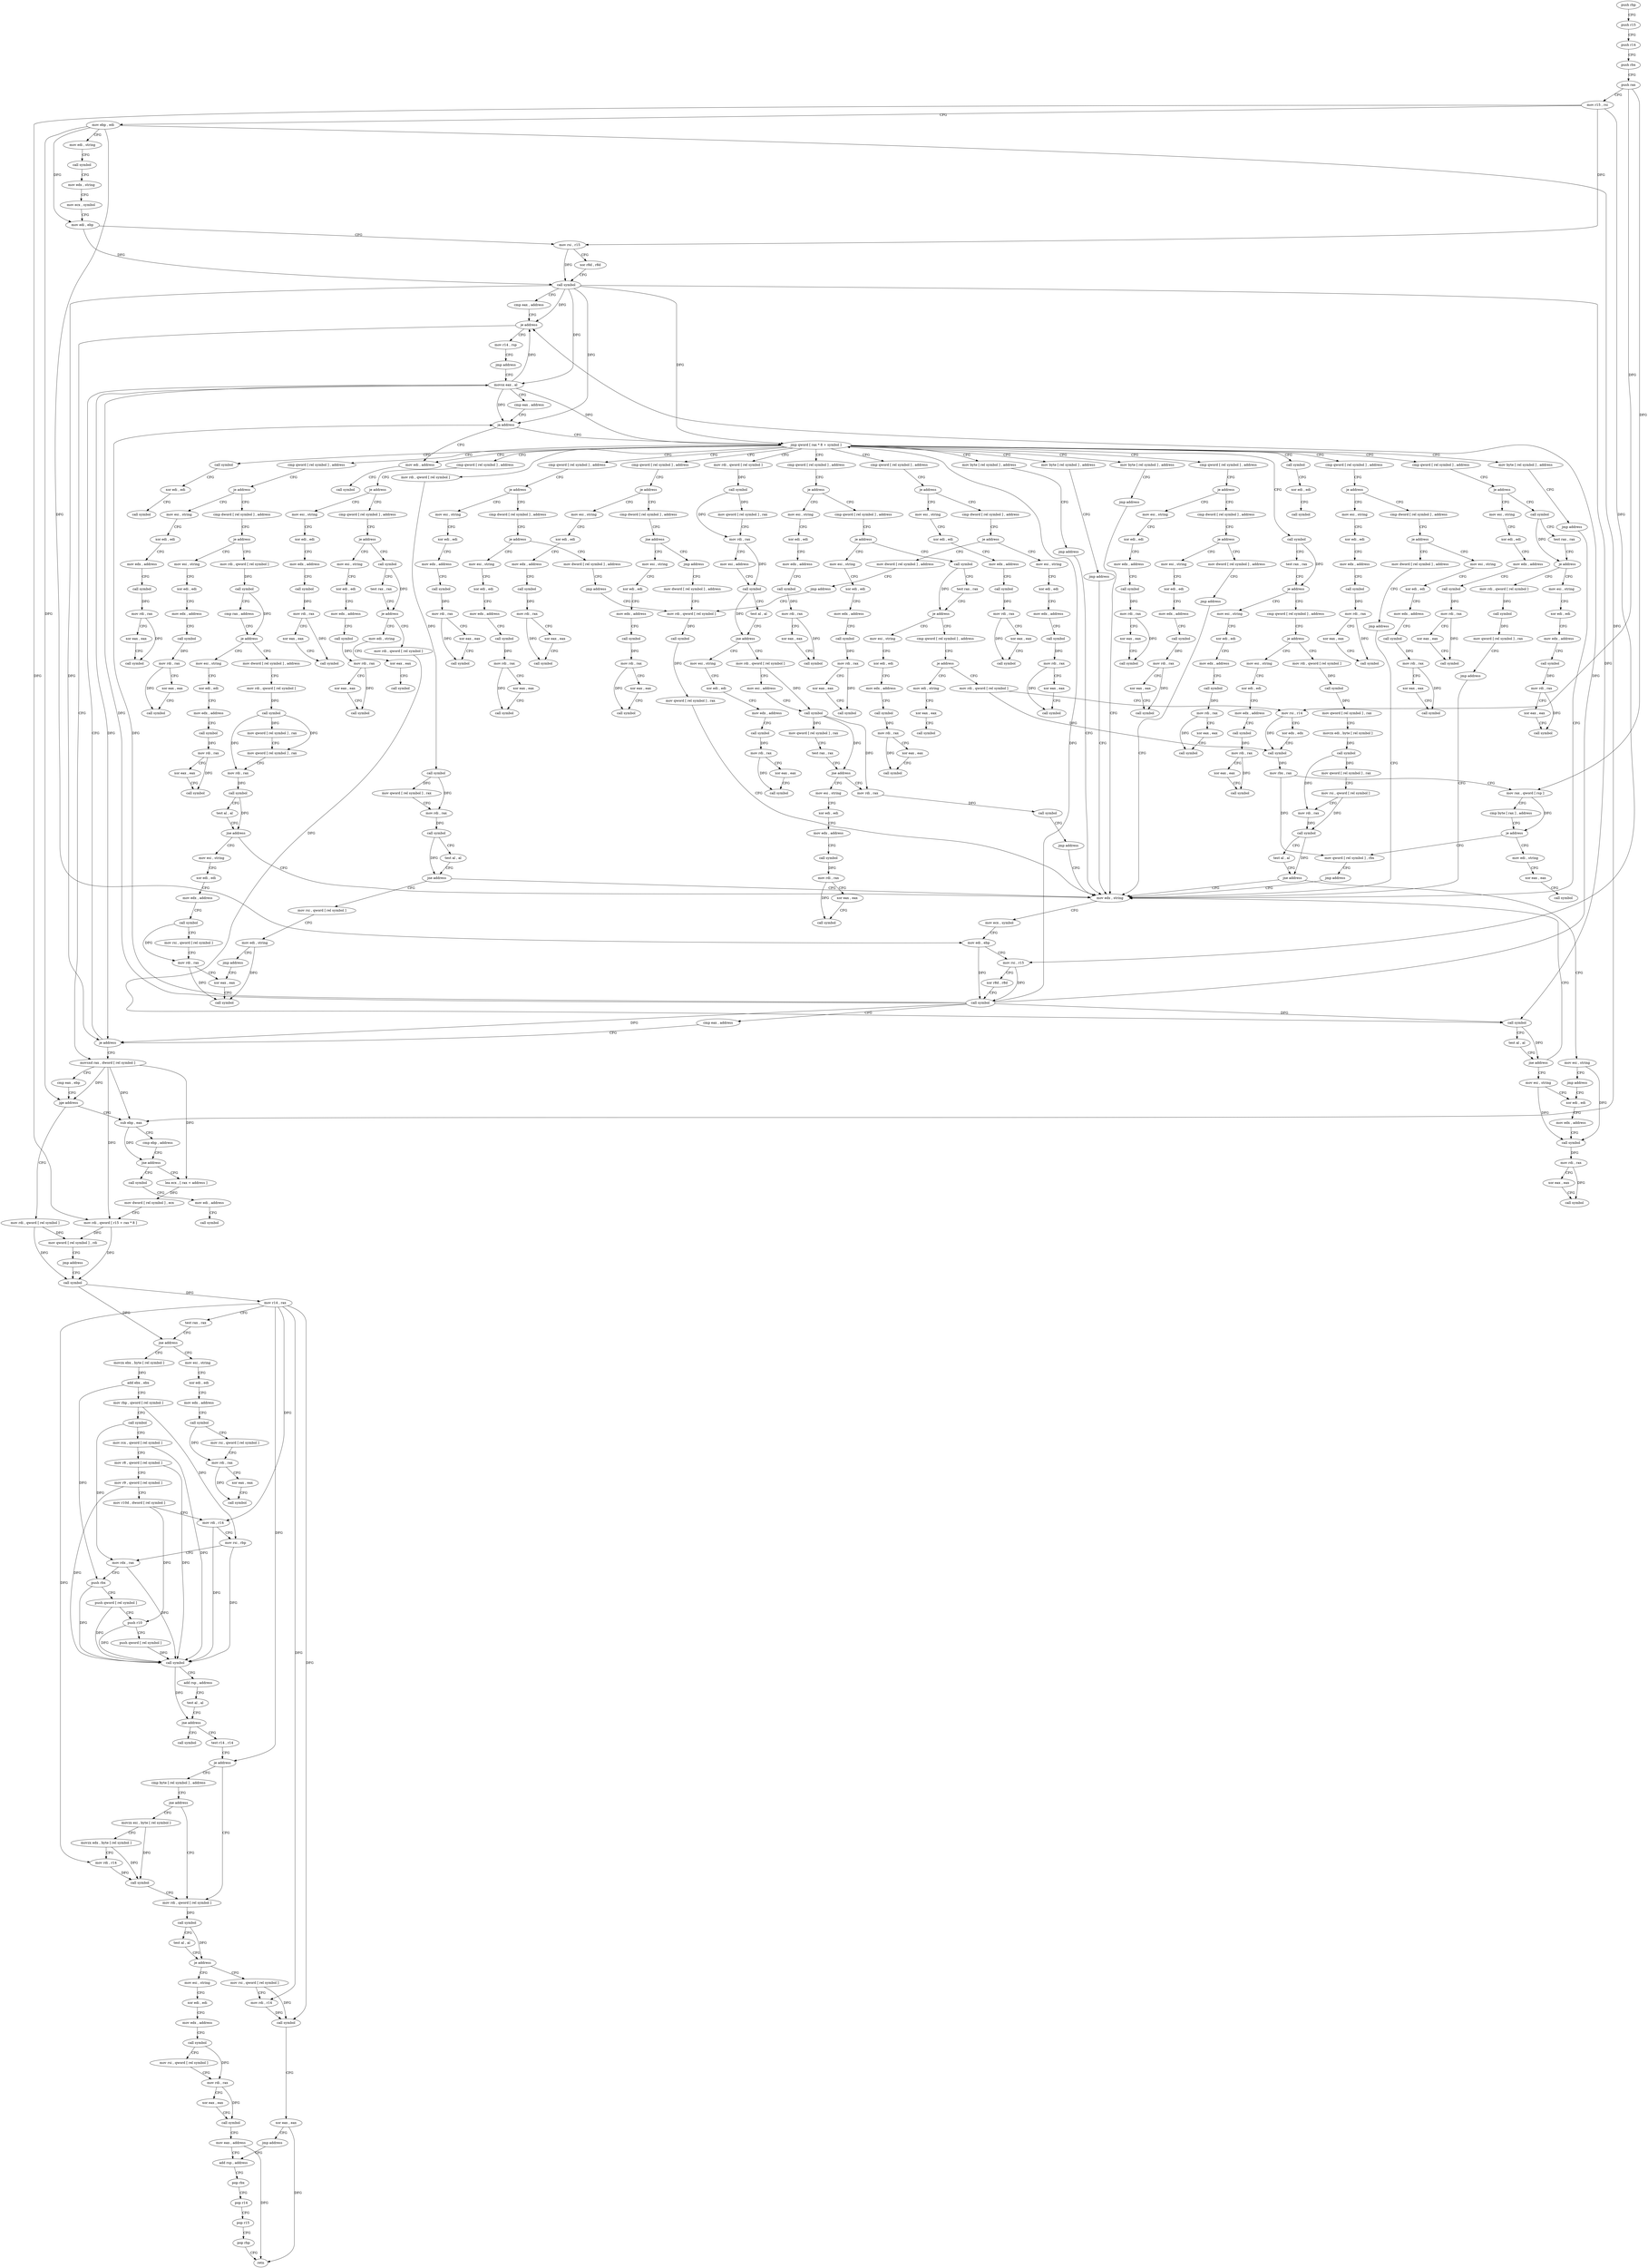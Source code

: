 digraph "func" {
"4214752" [label = "push rbp" ]
"4214753" [label = "push r15" ]
"4214755" [label = "push r14" ]
"4214757" [label = "push rbx" ]
"4214758" [label = "push rax" ]
"4214759" [label = "mov r15 , rsi" ]
"4214762" [label = "mov ebp , edi" ]
"4214764" [label = "mov edi , string" ]
"4214769" [label = "call symbol" ]
"4214774" [label = "mov edx , string" ]
"4214779" [label = "mov ecx , symbol" ]
"4214784" [label = "mov edi , ebp" ]
"4214786" [label = "mov rsi , r15" ]
"4214789" [label = "xor r8d , r8d" ]
"4214792" [label = "call symbol" ]
"4214797" [label = "cmp eax , address" ]
"4214800" [label = "je address" ]
"4216478" [label = "movsxd rax , dword [ rel symbol ]" ]
"4214806" [label = "mov r14 , rsp" ]
"4216485" [label = "cmp eax , ebp" ]
"4216487" [label = "jge address" ]
"4216522" [label = "mov rdi , qword [ rel symbol ]" ]
"4216489" [label = "sub ebp , eax" ]
"4214809" [label = "jmp address" ]
"4214872" [label = "movsx eax , al" ]
"4216529" [label = "call symbol" ]
"4216491" [label = "cmp ebp , address" ]
"4216494" [label = "jne address" ]
"4216822" [label = "call symbol" ]
"4216500" [label = "lea ecx , [ rax + address ]" ]
"4214875" [label = "cmp eax , address" ]
"4214878" [label = "ja address" ]
"4216788" [label = "mov edi , address" ]
"4214884" [label = "jmp qword [ rax * 8 + symbol ]" ]
"4216576" [label = "movzx ebx , byte [ rel symbol ]" ]
"4216583" [label = "add ebx , ebx" ]
"4216585" [label = "mov rbp , qword [ rel symbol ]" ]
"4216592" [label = "call symbol" ]
"4216597" [label = "mov rcx , qword [ rel symbol ]" ]
"4216604" [label = "mov r8 , qword [ rel symbol ]" ]
"4216611" [label = "mov r9 , qword [ rel symbol ]" ]
"4216618" [label = "mov r10d , dword [ rel symbol ]" ]
"4216625" [label = "mov rdi , r14" ]
"4216628" [label = "mov rsi , rbp" ]
"4216631" [label = "mov rdx , rax" ]
"4216634" [label = "push rbx" ]
"4216635" [label = "push qword [ rel symbol ]" ]
"4216641" [label = "push r10" ]
"4216643" [label = "push qword [ rel symbol ]" ]
"4216649" [label = "call symbol" ]
"4216654" [label = "add rsp , address" ]
"4216658" [label = "test al , al" ]
"4216660" [label = "jne address" ]
"4216667" [label = "test r14 , r14" ]
"4216662" [label = "call symbol" ]
"4216542" [label = "mov esi , string" ]
"4216547" [label = "xor edi , edi" ]
"4216549" [label = "mov edx , address" ]
"4216554" [label = "call symbol" ]
"4216559" [label = "mov rsi , qword [ rel symbol ]" ]
"4216566" [label = "mov rdi , rax" ]
"4216569" [label = "xor eax , eax" ]
"4216571" [label = "call symbol" ]
"4216827" [label = "mov edi , address" ]
"4216832" [label = "call symbol" ]
"4216503" [label = "mov dword [ rel symbol ] , ecx" ]
"4216509" [label = "mov rdi , qword [ r15 + rax * 8 ]" ]
"4216513" [label = "mov qword [ rel symbol ] , rdi" ]
"4216520" [label = "jmp address" ]
"4216793" [label = "call symbol" ]
"4214891" [label = "mov rdi , qword [ rel symbol ]" ]
"4214939" [label = "cmp qword [ rel symbol ] , address" ]
"4214971" [label = "cmp qword [ rel symbol ] , address" ]
"4215157" [label = "cmp qword [ rel symbol ] , address" ]
"4215222" [label = "cmp qword [ rel symbol ] , address" ]
"4215320" [label = "mov byte [ rel symbol ] , address" ]
"4215332" [label = "call symbol" ]
"4215477" [label = "cmp qword [ rel symbol ] , address" ]
"4215663" [label = "cmp qword [ rel symbol ] , address" ]
"4215811" [label = "mov rdi , qword [ rel symbol ]" ]
"4215950" [label = "cmp qword [ rel symbol ] , address" ]
"4216015" [label = "cmp qword [ rel symbol ] , address" ]
"4216080" [label = "cmp qword [ rel symbol ] , address" ]
"4216145" [label = "mov byte [ rel symbol ] , address" ]
"4216157" [label = "mov byte [ rel symbol ] , address" ]
"4216169" [label = "mov byte [ rel symbol ] , address" ]
"4216798" [label = "call symbol" ]
"4216810" [label = "call symbol" ]
"4216670" [label = "je address" ]
"4216703" [label = "mov rdi , qword [ rel symbol ]" ]
"4216672" [label = "cmp byte [ rel symbol ] , address" ]
"4216534" [label = "mov r14 , rax" ]
"4216537" [label = "test rax , rax" ]
"4216540" [label = "jne address" ]
"4214898" [label = "call symbol" ]
"4214903" [label = "mov qword [ rel symbol ] , rax" ]
"4214910" [label = "mov rdi , rax" ]
"4214913" [label = "call symbol" ]
"4214918" [label = "test al , al" ]
"4214920" [label = "jne address" ]
"4214840" [label = "mov edx , string" ]
"4214922" [label = "mov rsi , qword [ rel symbol ]" ]
"4214947" [label = "je address" ]
"4216181" [label = "mov esi , string" ]
"4214953" [label = "cmp dword [ rel symbol ] , address" ]
"4214979" [label = "je address" ]
"4216253" [label = "mov esi , string" ]
"4214985" [label = "cmp dword [ rel symbol ] , address" ]
"4215165" [label = "je address" ]
"4216298" [label = "mov esi , string" ]
"4215171" [label = "cmp dword [ rel symbol ] , address" ]
"4215230" [label = "je address" ]
"4215259" [label = "call symbol" ]
"4215232" [label = "mov esi , string" ]
"4215327" [label = "jmp address" ]
"4215337" [label = "test rax , rax" ]
"4215340" [label = "je address" ]
"4215369" [label = "cmp qword [ rel symbol ] , address" ]
"4215342" [label = "mov esi , string" ]
"4215485" [label = "je address" ]
"4215514" [label = "cmp qword [ rel symbol ] , address" ]
"4215487" [label = "mov esi , string" ]
"4215671" [label = "je address" ]
"4215700" [label = "cmp qword [ rel symbol ] , address" ]
"4215673" [label = "mov esi , string" ]
"4215818" [label = "call symbol" ]
"4215823" [label = "mov qword [ rel symbol ] , rax" ]
"4215830" [label = "mov rdi , rax" ]
"4215833" [label = "mov esi , address" ]
"4215838" [label = "call symbol" ]
"4215843" [label = "test al , al" ]
"4215845" [label = "jne address" ]
"4215874" [label = "mov rdi , qword [ rel symbol ]" ]
"4215847" [label = "mov esi , string" ]
"4215958" [label = "je address" ]
"4216343" [label = "mov esi , string" ]
"4215964" [label = "cmp dword [ rel symbol ] , address" ]
"4216023" [label = "je address" ]
"4216388" [label = "mov esi , string" ]
"4216029" [label = "cmp dword [ rel symbol ] , address" ]
"4216088" [label = "je address" ]
"4216433" [label = "mov esi , string" ]
"4216094" [label = "cmp dword [ rel symbol ] , address" ]
"4216152" [label = "jmp address" ]
"4216164" [label = "jmp address" ]
"4216176" [label = "jmp address" ]
"4216803" [label = "xor edi , edi" ]
"4216805" [label = "call symbol" ]
"4216815" [label = "xor edi , edi" ]
"4216817" [label = "call symbol" ]
"4216710" [label = "call symbol" ]
"4216715" [label = "test al , al" ]
"4216717" [label = "je address" ]
"4216738" [label = "mov esi , string" ]
"4216719" [label = "mov rsi , qword [ rel symbol ]" ]
"4216679" [label = "jne address" ]
"4216681" [label = "movzx esi , byte [ rel symbol ]" ]
"4214845" [label = "mov ecx , symbol" ]
"4214850" [label = "mov edi , ebp" ]
"4214852" [label = "mov rsi , r15" ]
"4214855" [label = "xor r8d , r8d" ]
"4214858" [label = "call symbol" ]
"4214863" [label = "cmp eax , address" ]
"4214866" [label = "je address" ]
"4214929" [label = "mov edi , string" ]
"4214934" [label = "jmp address" ]
"4215145" [label = "xor eax , eax" ]
"4216186" [label = "xor edi , edi" ]
"4216188" [label = "mov edx , address" ]
"4216193" [label = "call symbol" ]
"4216198" [label = "mov rdi , rax" ]
"4216201" [label = "xor eax , eax" ]
"4216203" [label = "call symbol" ]
"4214960" [label = "jne address" ]
"4216221" [label = "mov esi , string" ]
"4214966" [label = "jmp address" ]
"4216258" [label = "xor edi , edi" ]
"4216260" [label = "mov edx , address" ]
"4216265" [label = "call symbol" ]
"4216270" [label = "mov rdi , rax" ]
"4216273" [label = "xor eax , eax" ]
"4216275" [label = "call symbol" ]
"4214992" [label = "je address" ]
"4215021" [label = "mov rdi , qword [ rel symbol ]" ]
"4214994" [label = "mov esi , string" ]
"4216303" [label = "xor edi , edi" ]
"4216305" [label = "mov edx , address" ]
"4216310" [label = "call symbol" ]
"4216315" [label = "mov rdi , rax" ]
"4216318" [label = "xor eax , eax" ]
"4216320" [label = "call symbol" ]
"4215178" [label = "je address" ]
"4215207" [label = "mov dword [ rel symbol ] , address" ]
"4215180" [label = "mov esi , string" ]
"4215264" [label = "test rax , rax" ]
"4215267" [label = "je address" ]
"4215296" [label = "mov rdi , qword [ rel symbol ]" ]
"4215269" [label = "mov esi , string" ]
"4215237" [label = "xor edi , edi" ]
"4215239" [label = "mov edx , address" ]
"4215244" [label = "call symbol" ]
"4215249" [label = "mov rdi , rax" ]
"4215252" [label = "xor eax , eax" ]
"4215254" [label = "call symbol" ]
"4215377" [label = "je address" ]
"4215406" [label = "mov rdi , qword [ rel symbol ]" ]
"4215379" [label = "mov esi , string" ]
"4215347" [label = "xor edi , edi" ]
"4215349" [label = "mov edx , address" ]
"4215354" [label = "call symbol" ]
"4215359" [label = "mov rdi , rax" ]
"4215362" [label = "xor eax , eax" ]
"4215364" [label = "call symbol" ]
"4215522" [label = "je address" ]
"4215551" [label = "call symbol" ]
"4215524" [label = "mov esi , string" ]
"4215492" [label = "xor edi , edi" ]
"4215494" [label = "mov edx , address" ]
"4215499" [label = "call symbol" ]
"4215504" [label = "mov rdi , rax" ]
"4215507" [label = "xor eax , eax" ]
"4215509" [label = "call symbol" ]
"4215708" [label = "je address" ]
"4215737" [label = "call symbol" ]
"4215710" [label = "mov esi , string" ]
"4215678" [label = "xor edi , edi" ]
"4215680" [label = "mov edx , address" ]
"4215685" [label = "call symbol" ]
"4215690" [label = "mov rdi , rax" ]
"4215693" [label = "xor eax , eax" ]
"4215695" [label = "call symbol" ]
"4215881" [label = "mov esi , address" ]
"4215886" [label = "call symbol" ]
"4215891" [label = "mov qword [ rel symbol ] , rax" ]
"4215898" [label = "test rax , rax" ]
"4215901" [label = "jne address" ]
"4215937" [label = "mov rdi , rax" ]
"4215903" [label = "mov esi , string" ]
"4215852" [label = "xor edi , edi" ]
"4215854" [label = "mov edx , address" ]
"4215859" [label = "call symbol" ]
"4215864" [label = "mov rdi , rax" ]
"4215867" [label = "xor eax , eax" ]
"4215869" [label = "call symbol" ]
"4216348" [label = "xor edi , edi" ]
"4216350" [label = "mov edx , address" ]
"4216355" [label = "call symbol" ]
"4216360" [label = "mov rdi , rax" ]
"4216363" [label = "xor eax , eax" ]
"4216365" [label = "call symbol" ]
"4215971" [label = "je address" ]
"4216000" [label = "mov dword [ rel symbol ] , address" ]
"4215973" [label = "mov esi , string" ]
"4216393" [label = "xor edi , edi" ]
"4216395" [label = "mov edx , address" ]
"4216400" [label = "call symbol" ]
"4216405" [label = "mov rdi , rax" ]
"4216408" [label = "xor eax , eax" ]
"4216410" [label = "call symbol" ]
"4216036" [label = "je address" ]
"4216065" [label = "mov dword [ rel symbol ] , address" ]
"4216038" [label = "mov esi , string" ]
"4216438" [label = "xor edi , edi" ]
"4216440" [label = "mov edx , address" ]
"4216445" [label = "call symbol" ]
"4216450" [label = "mov rdi , rax" ]
"4216453" [label = "xor eax , eax" ]
"4216455" [label = "call symbol" ]
"4216101" [label = "je address" ]
"4216130" [label = "mov dword [ rel symbol ] , address" ]
"4216103" [label = "mov esi , string" ]
"4216743" [label = "xor edi , edi" ]
"4216745" [label = "mov edx , address" ]
"4216750" [label = "call symbol" ]
"4216755" [label = "mov rsi , qword [ rel symbol ]" ]
"4216762" [label = "mov rdi , rax" ]
"4216765" [label = "xor eax , eax" ]
"4216767" [label = "call symbol" ]
"4216772" [label = "mov eax , address" ]
"4216777" [label = "add rsp , address" ]
"4216726" [label = "mov rdi , r14" ]
"4216729" [label = "call symbol" ]
"4216734" [label = "xor eax , eax" ]
"4216736" [label = "jmp address" ]
"4216688" [label = "movzx edx , byte [ rel symbol ]" ]
"4216695" [label = "mov rdi , r14" ]
"4216698" [label = "call symbol" ]
"4215147" [label = "call symbol" ]
"4216226" [label = "xor edi , edi" ]
"4216228" [label = "mov edx , address" ]
"4216233" [label = "call symbol" ]
"4216238" [label = "mov rdi , rax" ]
"4216241" [label = "xor eax , eax" ]
"4216243" [label = "call symbol" ]
"4214811" [label = "mov dword [ rel symbol ] , address" ]
"4215028" [label = "call symbol" ]
"4215033" [label = "cmp rax , address" ]
"4215037" [label = "je address" ]
"4215066" [label = "mov dword [ rel symbol ] , address" ]
"4215039" [label = "mov esi , string" ]
"4214999" [label = "xor edi , edi" ]
"4215001" [label = "mov edx , address" ]
"4215006" [label = "call symbol" ]
"4215011" [label = "mov rdi , rax" ]
"4215014" [label = "xor eax , eax" ]
"4215016" [label = "call symbol" ]
"4215217" [label = "jmp address" ]
"4215185" [label = "xor edi , edi" ]
"4215187" [label = "mov edx , address" ]
"4215192" [label = "call symbol" ]
"4215197" [label = "mov rdi , rax" ]
"4215200" [label = "xor eax , eax" ]
"4215202" [label = "call symbol" ]
"4215303" [label = "call symbol" ]
"4215308" [label = "mov qword [ rel symbol ] , rax" ]
"4215315" [label = "jmp address" ]
"4215274" [label = "xor edi , edi" ]
"4215276" [label = "mov edx , address" ]
"4215281" [label = "call symbol" ]
"4215286" [label = "mov rdi , rax" ]
"4215289" [label = "xor eax , eax" ]
"4215291" [label = "call symbol" ]
"4215413" [label = "call symbol" ]
"4215418" [label = "mov qword [ rel symbol ] , rax" ]
"4215425" [label = "movzx edi , byte [ rel symbol ]" ]
"4215432" [label = "call symbol" ]
"4215437" [label = "mov qword [ rel symbol ] , rax" ]
"4215444" [label = "mov rsi , qword [ rel symbol ]" ]
"4215451" [label = "mov rdi , rax" ]
"4215454" [label = "call symbol" ]
"4215459" [label = "test al , al" ]
"4215461" [label = "jne address" ]
"4215467" [label = "mov esi , string" ]
"4215384" [label = "xor edi , edi" ]
"4215386" [label = "mov edx , address" ]
"4215391" [label = "call symbol" ]
"4215396" [label = "mov rdi , rax" ]
"4215399" [label = "xor eax , eax" ]
"4215401" [label = "call symbol" ]
"4215556" [label = "test rax , rax" ]
"4215559" [label = "je address" ]
"4215588" [label = "cmp qword [ rel symbol ] , address" ]
"4215561" [label = "mov esi , string" ]
"4215529" [label = "xor edi , edi" ]
"4215531" [label = "mov edx , address" ]
"4215536" [label = "call symbol" ]
"4215541" [label = "mov rdi , rax" ]
"4215544" [label = "xor eax , eax" ]
"4215546" [label = "call symbol" ]
"4215742" [label = "test rax , rax" ]
"4215745" [label = "je address" ]
"4215759" [label = "mov rdi , qword [ rel symbol ]" ]
"4215747" [label = "mov edi , string" ]
"4215715" [label = "xor edi , edi" ]
"4215717" [label = "mov edx , address" ]
"4215722" [label = "call symbol" ]
"4215727" [label = "mov rdi , rax" ]
"4215730" [label = "xor eax , eax" ]
"4215732" [label = "call symbol" ]
"4215940" [label = "call symbol" ]
"4215945" [label = "jmp address" ]
"4215908" [label = "xor edi , edi" ]
"4215910" [label = "mov edx , address" ]
"4215915" [label = "call symbol" ]
"4215920" [label = "mov rdi , rax" ]
"4215923" [label = "xor eax , eax" ]
"4215925" [label = "call symbol" ]
"4216010" [label = "jmp address" ]
"4214821" [label = "mov rdi , qword [ rel symbol ]" ]
"4215978" [label = "xor edi , edi" ]
"4215980" [label = "mov edx , address" ]
"4215985" [label = "call symbol" ]
"4215990" [label = "mov rdi , rax" ]
"4215993" [label = "xor eax , eax" ]
"4215995" [label = "call symbol" ]
"4216075" [label = "jmp address" ]
"4216043" [label = "xor edi , edi" ]
"4216045" [label = "mov edx , address" ]
"4216050" [label = "call symbol" ]
"4216055" [label = "mov rdi , rax" ]
"4216058" [label = "xor eax , eax" ]
"4216060" [label = "call symbol" ]
"4216140" [label = "jmp address" ]
"4216108" [label = "xor edi , edi" ]
"4216110" [label = "mov edx , address" ]
"4216115" [label = "call symbol" ]
"4216120" [label = "mov rdi , rax" ]
"4216123" [label = "xor eax , eax" ]
"4216125" [label = "call symbol" ]
"4216781" [label = "pop rbx" ]
"4216782" [label = "pop r14" ]
"4216784" [label = "pop r15" ]
"4216786" [label = "pop rbp" ]
"4216787" [label = "retn" ]
"4215076" [label = "mov rdi , qword [ rel symbol ]" ]
"4215083" [label = "call symbol" ]
"4215088" [label = "mov qword [ rel symbol ] , rax" ]
"4215095" [label = "mov qword [ rel symbol ] , rax" ]
"4215102" [label = "mov rdi , rax" ]
"4215105" [label = "call symbol" ]
"4215110" [label = "test al , al" ]
"4215112" [label = "jne address" ]
"4215118" [label = "mov esi , string" ]
"4215044" [label = "xor edi , edi" ]
"4215046" [label = "mov edx , address" ]
"4215051" [label = "call symbol" ]
"4215056" [label = "mov rdi , rax" ]
"4215059" [label = "xor eax , eax" ]
"4215061" [label = "call symbol" ]
"4215472" [label = "jmp address" ]
"4215784" [label = "xor edi , edi" ]
"4215596" [label = "je address" ]
"4215610" [label = "mov rdi , qword [ rel symbol ]" ]
"4215598" [label = "mov edi , string" ]
"4215566" [label = "xor edi , edi" ]
"4215568" [label = "mov edx , address" ]
"4215573" [label = "call symbol" ]
"4215578" [label = "mov rdi , rax" ]
"4215581" [label = "xor eax , eax" ]
"4215583" [label = "call symbol" ]
"4215766" [label = "call symbol" ]
"4215771" [label = "test al , al" ]
"4215773" [label = "jne address" ]
"4215779" [label = "mov esi , string" ]
"4215752" [label = "xor eax , eax" ]
"4215754" [label = "call symbol" ]
"4214828" [label = "call symbol" ]
"4214833" [label = "mov qword [ rel symbol ] , rax" ]
"4215123" [label = "xor edi , edi" ]
"4215125" [label = "mov edx , address" ]
"4215130" [label = "call symbol" ]
"4215135" [label = "mov rsi , qword [ rel symbol ]" ]
"4215142" [label = "mov rdi , rax" ]
"4215786" [label = "mov edx , address" ]
"4215791" [label = "call symbol" ]
"4215796" [label = "mov rdi , rax" ]
"4215799" [label = "xor eax , eax" ]
"4215801" [label = "call symbol" ]
"4215617" [label = "mov rsi , r14" ]
"4215620" [label = "xor edx , edx" ]
"4215622" [label = "call symbol" ]
"4215627" [label = "mov rbx , rax" ]
"4215630" [label = "mov rax , qword [ rsp ]" ]
"4215634" [label = "cmp byte [ rax ] , address" ]
"4215637" [label = "je address" ]
"4215651" [label = "mov qword [ rel symbol ] , rbx" ]
"4215639" [label = "mov edi , string" ]
"4215603" [label = "xor eax , eax" ]
"4215605" [label = "call symbol" ]
"4215658" [label = "jmp address" ]
"4215644" [label = "xor eax , eax" ]
"4215646" [label = "call symbol" ]
"4214752" -> "4214753" [ label = "CFG" ]
"4214753" -> "4214755" [ label = "CFG" ]
"4214755" -> "4214757" [ label = "CFG" ]
"4214757" -> "4214758" [ label = "CFG" ]
"4214758" -> "4214759" [ label = "CFG" ]
"4214758" -> "4215630" [ label = "DFG" ]
"4214758" -> "4215617" [ label = "DFG" ]
"4214759" -> "4214762" [ label = "CFG" ]
"4214759" -> "4214786" [ label = "DFG" ]
"4214759" -> "4216509" [ label = "DFG" ]
"4214759" -> "4214852" [ label = "DFG" ]
"4214762" -> "4214764" [ label = "CFG" ]
"4214762" -> "4214784" [ label = "DFG" ]
"4214762" -> "4216487" [ label = "DFG" ]
"4214762" -> "4216489" [ label = "DFG" ]
"4214762" -> "4214850" [ label = "DFG" ]
"4214764" -> "4214769" [ label = "CFG" ]
"4214769" -> "4214774" [ label = "CFG" ]
"4214774" -> "4214779" [ label = "CFG" ]
"4214779" -> "4214784" [ label = "CFG" ]
"4214784" -> "4214786" [ label = "CFG" ]
"4214784" -> "4214792" [ label = "DFG" ]
"4214786" -> "4214789" [ label = "CFG" ]
"4214786" -> "4214792" [ label = "DFG" ]
"4214789" -> "4214792" [ label = "CFG" ]
"4214792" -> "4214797" [ label = "CFG" ]
"4214792" -> "4214800" [ label = "DFG" ]
"4214792" -> "4214872" [ label = "DFG" ]
"4214792" -> "4214878" [ label = "DFG" ]
"4214792" -> "4214884" [ label = "DFG" ]
"4214792" -> "4214866" [ label = "DFG" ]
"4214792" -> "4215766" [ label = "DFG" ]
"4214797" -> "4214800" [ label = "CFG" ]
"4214800" -> "4216478" [ label = "CFG" ]
"4214800" -> "4214806" [ label = "CFG" ]
"4216478" -> "4216485" [ label = "CFG" ]
"4216478" -> "4216487" [ label = "DFG" ]
"4216478" -> "4216489" [ label = "DFG" ]
"4216478" -> "4216500" [ label = "DFG" ]
"4216478" -> "4216509" [ label = "DFG" ]
"4214806" -> "4214809" [ label = "CFG" ]
"4216485" -> "4216487" [ label = "CFG" ]
"4216487" -> "4216522" [ label = "CFG" ]
"4216487" -> "4216489" [ label = "CFG" ]
"4216522" -> "4216529" [ label = "DFG" ]
"4216522" -> "4216513" [ label = "DFG" ]
"4216489" -> "4216491" [ label = "CFG" ]
"4216489" -> "4216494" [ label = "DFG" ]
"4214809" -> "4214872" [ label = "CFG" ]
"4214872" -> "4214875" [ label = "CFG" ]
"4214872" -> "4214800" [ label = "DFG" ]
"4214872" -> "4214878" [ label = "DFG" ]
"4214872" -> "4214884" [ label = "DFG" ]
"4214872" -> "4214866" [ label = "DFG" ]
"4216529" -> "4216534" [ label = "DFG" ]
"4216529" -> "4216540" [ label = "DFG" ]
"4216491" -> "4216494" [ label = "CFG" ]
"4216494" -> "4216822" [ label = "CFG" ]
"4216494" -> "4216500" [ label = "CFG" ]
"4216822" -> "4216827" [ label = "CFG" ]
"4216500" -> "4216503" [ label = "DFG" ]
"4214875" -> "4214878" [ label = "CFG" ]
"4214878" -> "4216788" [ label = "CFG" ]
"4214878" -> "4214884" [ label = "CFG" ]
"4216788" -> "4216793" [ label = "CFG" ]
"4214884" -> "4214891" [ label = "CFG" ]
"4214884" -> "4214939" [ label = "CFG" ]
"4214884" -> "4214971" [ label = "CFG" ]
"4214884" -> "4215157" [ label = "CFG" ]
"4214884" -> "4215222" [ label = "CFG" ]
"4214884" -> "4215320" [ label = "CFG" ]
"4214884" -> "4215332" [ label = "CFG" ]
"4214884" -> "4215477" [ label = "CFG" ]
"4214884" -> "4215663" [ label = "CFG" ]
"4214884" -> "4215811" [ label = "CFG" ]
"4214884" -> "4215950" [ label = "CFG" ]
"4214884" -> "4216015" [ label = "CFG" ]
"4214884" -> "4216080" [ label = "CFG" ]
"4214884" -> "4216145" [ label = "CFG" ]
"4214884" -> "4216157" [ label = "CFG" ]
"4214884" -> "4216169" [ label = "CFG" ]
"4214884" -> "4216788" [ label = "CFG" ]
"4214884" -> "4216798" [ label = "CFG" ]
"4214884" -> "4216810" [ label = "CFG" ]
"4216576" -> "4216583" [ label = "DFG" ]
"4216583" -> "4216585" [ label = "CFG" ]
"4216583" -> "4216634" [ label = "DFG" ]
"4216585" -> "4216592" [ label = "CFG" ]
"4216585" -> "4216628" [ label = "DFG" ]
"4216592" -> "4216597" [ label = "CFG" ]
"4216592" -> "4216631" [ label = "DFG" ]
"4216597" -> "4216604" [ label = "CFG" ]
"4216597" -> "4216649" [ label = "DFG" ]
"4216604" -> "4216611" [ label = "CFG" ]
"4216604" -> "4216649" [ label = "DFG" ]
"4216611" -> "4216618" [ label = "CFG" ]
"4216611" -> "4216649" [ label = "DFG" ]
"4216618" -> "4216625" [ label = "CFG" ]
"4216618" -> "4216641" [ label = "DFG" ]
"4216625" -> "4216628" [ label = "CFG" ]
"4216625" -> "4216649" [ label = "DFG" ]
"4216628" -> "4216631" [ label = "CFG" ]
"4216628" -> "4216649" [ label = "DFG" ]
"4216631" -> "4216634" [ label = "CFG" ]
"4216631" -> "4216649" [ label = "DFG" ]
"4216634" -> "4216635" [ label = "CFG" ]
"4216634" -> "4216649" [ label = "DFG" ]
"4216635" -> "4216641" [ label = "CFG" ]
"4216635" -> "4216649" [ label = "DFG" ]
"4216641" -> "4216643" [ label = "CFG" ]
"4216641" -> "4216649" [ label = "DFG" ]
"4216643" -> "4216649" [ label = "DFG" ]
"4216649" -> "4216654" [ label = "CFG" ]
"4216649" -> "4216660" [ label = "DFG" ]
"4216654" -> "4216658" [ label = "CFG" ]
"4216658" -> "4216660" [ label = "CFG" ]
"4216660" -> "4216667" [ label = "CFG" ]
"4216660" -> "4216662" [ label = "CFG" ]
"4216667" -> "4216670" [ label = "CFG" ]
"4216542" -> "4216547" [ label = "CFG" ]
"4216547" -> "4216549" [ label = "CFG" ]
"4216549" -> "4216554" [ label = "CFG" ]
"4216554" -> "4216559" [ label = "CFG" ]
"4216554" -> "4216566" [ label = "DFG" ]
"4216559" -> "4216566" [ label = "CFG" ]
"4216566" -> "4216569" [ label = "CFG" ]
"4216566" -> "4216571" [ label = "DFG" ]
"4216569" -> "4216571" [ label = "CFG" ]
"4216827" -> "4216832" [ label = "CFG" ]
"4216503" -> "4216509" [ label = "CFG" ]
"4216509" -> "4216513" [ label = "DFG" ]
"4216509" -> "4216529" [ label = "DFG" ]
"4216513" -> "4216520" [ label = "CFG" ]
"4216520" -> "4216529" [ label = "CFG" ]
"4214891" -> "4214898" [ label = "DFG" ]
"4214939" -> "4214947" [ label = "CFG" ]
"4214971" -> "4214979" [ label = "CFG" ]
"4215157" -> "4215165" [ label = "CFG" ]
"4215222" -> "4215230" [ label = "CFG" ]
"4215320" -> "4215327" [ label = "CFG" ]
"4215332" -> "4215337" [ label = "CFG" ]
"4215332" -> "4215340" [ label = "DFG" ]
"4215477" -> "4215485" [ label = "CFG" ]
"4215663" -> "4215671" [ label = "CFG" ]
"4215811" -> "4215818" [ label = "DFG" ]
"4215950" -> "4215958" [ label = "CFG" ]
"4216015" -> "4216023" [ label = "CFG" ]
"4216080" -> "4216088" [ label = "CFG" ]
"4216145" -> "4216152" [ label = "CFG" ]
"4216157" -> "4216164" [ label = "CFG" ]
"4216169" -> "4216176" [ label = "CFG" ]
"4216798" -> "4216803" [ label = "CFG" ]
"4216810" -> "4216815" [ label = "CFG" ]
"4216670" -> "4216703" [ label = "CFG" ]
"4216670" -> "4216672" [ label = "CFG" ]
"4216703" -> "4216710" [ label = "DFG" ]
"4216672" -> "4216679" [ label = "CFG" ]
"4216534" -> "4216537" [ label = "CFG" ]
"4216534" -> "4216625" [ label = "DFG" ]
"4216534" -> "4216670" [ label = "DFG" ]
"4216534" -> "4216726" [ label = "DFG" ]
"4216534" -> "4216729" [ label = "DFG" ]
"4216534" -> "4216695" [ label = "DFG" ]
"4216537" -> "4216540" [ label = "CFG" ]
"4216540" -> "4216576" [ label = "CFG" ]
"4216540" -> "4216542" [ label = "CFG" ]
"4214898" -> "4214903" [ label = "DFG" ]
"4214898" -> "4214910" [ label = "DFG" ]
"4214903" -> "4214910" [ label = "CFG" ]
"4214910" -> "4214913" [ label = "DFG" ]
"4214913" -> "4214918" [ label = "CFG" ]
"4214913" -> "4214920" [ label = "DFG" ]
"4214918" -> "4214920" [ label = "CFG" ]
"4214920" -> "4214840" [ label = "CFG" ]
"4214920" -> "4214922" [ label = "CFG" ]
"4214840" -> "4214845" [ label = "CFG" ]
"4214922" -> "4214929" [ label = "CFG" ]
"4214947" -> "4216181" [ label = "CFG" ]
"4214947" -> "4214953" [ label = "CFG" ]
"4216181" -> "4216186" [ label = "CFG" ]
"4214953" -> "4214960" [ label = "CFG" ]
"4214979" -> "4216253" [ label = "CFG" ]
"4214979" -> "4214985" [ label = "CFG" ]
"4216253" -> "4216258" [ label = "CFG" ]
"4214985" -> "4214992" [ label = "CFG" ]
"4215165" -> "4216298" [ label = "CFG" ]
"4215165" -> "4215171" [ label = "CFG" ]
"4216298" -> "4216303" [ label = "CFG" ]
"4215171" -> "4215178" [ label = "CFG" ]
"4215230" -> "4215259" [ label = "CFG" ]
"4215230" -> "4215232" [ label = "CFG" ]
"4215259" -> "4215264" [ label = "CFG" ]
"4215259" -> "4215267" [ label = "DFG" ]
"4215232" -> "4215237" [ label = "CFG" ]
"4215327" -> "4214840" [ label = "CFG" ]
"4215337" -> "4215340" [ label = "CFG" ]
"4215340" -> "4215369" [ label = "CFG" ]
"4215340" -> "4215342" [ label = "CFG" ]
"4215369" -> "4215377" [ label = "CFG" ]
"4215342" -> "4215347" [ label = "CFG" ]
"4215485" -> "4215514" [ label = "CFG" ]
"4215485" -> "4215487" [ label = "CFG" ]
"4215514" -> "4215522" [ label = "CFG" ]
"4215487" -> "4215492" [ label = "CFG" ]
"4215671" -> "4215700" [ label = "CFG" ]
"4215671" -> "4215673" [ label = "CFG" ]
"4215700" -> "4215708" [ label = "CFG" ]
"4215673" -> "4215678" [ label = "CFG" ]
"4215818" -> "4215823" [ label = "DFG" ]
"4215818" -> "4215830" [ label = "DFG" ]
"4215823" -> "4215830" [ label = "CFG" ]
"4215830" -> "4215833" [ label = "CFG" ]
"4215830" -> "4215838" [ label = "DFG" ]
"4215833" -> "4215838" [ label = "CFG" ]
"4215838" -> "4215843" [ label = "CFG" ]
"4215838" -> "4215845" [ label = "DFG" ]
"4215843" -> "4215845" [ label = "CFG" ]
"4215845" -> "4215874" [ label = "CFG" ]
"4215845" -> "4215847" [ label = "CFG" ]
"4215874" -> "4215881" [ label = "CFG" ]
"4215874" -> "4215886" [ label = "DFG" ]
"4215847" -> "4215852" [ label = "CFG" ]
"4215958" -> "4216343" [ label = "CFG" ]
"4215958" -> "4215964" [ label = "CFG" ]
"4216343" -> "4216348" [ label = "CFG" ]
"4215964" -> "4215971" [ label = "CFG" ]
"4216023" -> "4216388" [ label = "CFG" ]
"4216023" -> "4216029" [ label = "CFG" ]
"4216388" -> "4216393" [ label = "CFG" ]
"4216029" -> "4216036" [ label = "CFG" ]
"4216088" -> "4216433" [ label = "CFG" ]
"4216088" -> "4216094" [ label = "CFG" ]
"4216433" -> "4216438" [ label = "CFG" ]
"4216094" -> "4216101" [ label = "CFG" ]
"4216152" -> "4214840" [ label = "CFG" ]
"4216164" -> "4214840" [ label = "CFG" ]
"4216176" -> "4214840" [ label = "CFG" ]
"4216803" -> "4216805" [ label = "CFG" ]
"4216815" -> "4216817" [ label = "CFG" ]
"4216710" -> "4216715" [ label = "CFG" ]
"4216710" -> "4216717" [ label = "DFG" ]
"4216715" -> "4216717" [ label = "CFG" ]
"4216717" -> "4216738" [ label = "CFG" ]
"4216717" -> "4216719" [ label = "CFG" ]
"4216738" -> "4216743" [ label = "CFG" ]
"4216719" -> "4216726" [ label = "CFG" ]
"4216719" -> "4216729" [ label = "DFG" ]
"4216679" -> "4216703" [ label = "CFG" ]
"4216679" -> "4216681" [ label = "CFG" ]
"4216681" -> "4216688" [ label = "CFG" ]
"4216681" -> "4216698" [ label = "DFG" ]
"4214845" -> "4214850" [ label = "CFG" ]
"4214850" -> "4214852" [ label = "CFG" ]
"4214850" -> "4214858" [ label = "DFG" ]
"4214852" -> "4214855" [ label = "CFG" ]
"4214852" -> "4214858" [ label = "DFG" ]
"4214855" -> "4214858" [ label = "CFG" ]
"4214858" -> "4214863" [ label = "CFG" ]
"4214858" -> "4214800" [ label = "DFG" ]
"4214858" -> "4214872" [ label = "DFG" ]
"4214858" -> "4214878" [ label = "DFG" ]
"4214858" -> "4214884" [ label = "DFG" ]
"4214858" -> "4214866" [ label = "DFG" ]
"4214858" -> "4215766" [ label = "DFG" ]
"4214863" -> "4214866" [ label = "CFG" ]
"4214866" -> "4216478" [ label = "CFG" ]
"4214866" -> "4214872" [ label = "CFG" ]
"4214929" -> "4214934" [ label = "CFG" ]
"4214929" -> "4215147" [ label = "DFG" ]
"4214934" -> "4215145" [ label = "CFG" ]
"4215145" -> "4215147" [ label = "CFG" ]
"4216186" -> "4216188" [ label = "CFG" ]
"4216188" -> "4216193" [ label = "CFG" ]
"4216193" -> "4216198" [ label = "DFG" ]
"4216198" -> "4216201" [ label = "CFG" ]
"4216198" -> "4216203" [ label = "DFG" ]
"4216201" -> "4216203" [ label = "CFG" ]
"4214960" -> "4216221" [ label = "CFG" ]
"4214960" -> "4214966" [ label = "CFG" ]
"4216221" -> "4216226" [ label = "CFG" ]
"4214966" -> "4214811" [ label = "CFG" ]
"4216258" -> "4216260" [ label = "CFG" ]
"4216260" -> "4216265" [ label = "CFG" ]
"4216265" -> "4216270" [ label = "DFG" ]
"4216270" -> "4216273" [ label = "CFG" ]
"4216270" -> "4216275" [ label = "DFG" ]
"4216273" -> "4216275" [ label = "CFG" ]
"4214992" -> "4215021" [ label = "CFG" ]
"4214992" -> "4214994" [ label = "CFG" ]
"4215021" -> "4215028" [ label = "DFG" ]
"4214994" -> "4214999" [ label = "CFG" ]
"4216303" -> "4216305" [ label = "CFG" ]
"4216305" -> "4216310" [ label = "CFG" ]
"4216310" -> "4216315" [ label = "DFG" ]
"4216315" -> "4216318" [ label = "CFG" ]
"4216315" -> "4216320" [ label = "DFG" ]
"4216318" -> "4216320" [ label = "CFG" ]
"4215178" -> "4215207" [ label = "CFG" ]
"4215178" -> "4215180" [ label = "CFG" ]
"4215207" -> "4215217" [ label = "CFG" ]
"4215180" -> "4215185" [ label = "CFG" ]
"4215264" -> "4215267" [ label = "CFG" ]
"4215267" -> "4215296" [ label = "CFG" ]
"4215267" -> "4215269" [ label = "CFG" ]
"4215296" -> "4215303" [ label = "DFG" ]
"4215269" -> "4215274" [ label = "CFG" ]
"4215237" -> "4215239" [ label = "CFG" ]
"4215239" -> "4215244" [ label = "CFG" ]
"4215244" -> "4215249" [ label = "DFG" ]
"4215249" -> "4215252" [ label = "CFG" ]
"4215249" -> "4215254" [ label = "DFG" ]
"4215252" -> "4215254" [ label = "CFG" ]
"4215377" -> "4215406" [ label = "CFG" ]
"4215377" -> "4215379" [ label = "CFG" ]
"4215406" -> "4215413" [ label = "DFG" ]
"4215379" -> "4215384" [ label = "CFG" ]
"4215347" -> "4215349" [ label = "CFG" ]
"4215349" -> "4215354" [ label = "CFG" ]
"4215354" -> "4215359" [ label = "DFG" ]
"4215359" -> "4215362" [ label = "CFG" ]
"4215359" -> "4215364" [ label = "DFG" ]
"4215362" -> "4215364" [ label = "CFG" ]
"4215522" -> "4215551" [ label = "CFG" ]
"4215522" -> "4215524" [ label = "CFG" ]
"4215551" -> "4215556" [ label = "CFG" ]
"4215551" -> "4215559" [ label = "DFG" ]
"4215524" -> "4215529" [ label = "CFG" ]
"4215492" -> "4215494" [ label = "CFG" ]
"4215494" -> "4215499" [ label = "CFG" ]
"4215499" -> "4215504" [ label = "DFG" ]
"4215504" -> "4215507" [ label = "CFG" ]
"4215504" -> "4215509" [ label = "DFG" ]
"4215507" -> "4215509" [ label = "CFG" ]
"4215708" -> "4215737" [ label = "CFG" ]
"4215708" -> "4215710" [ label = "CFG" ]
"4215737" -> "4215742" [ label = "CFG" ]
"4215737" -> "4215745" [ label = "DFG" ]
"4215710" -> "4215715" [ label = "CFG" ]
"4215678" -> "4215680" [ label = "CFG" ]
"4215680" -> "4215685" [ label = "CFG" ]
"4215685" -> "4215690" [ label = "DFG" ]
"4215690" -> "4215693" [ label = "CFG" ]
"4215690" -> "4215695" [ label = "DFG" ]
"4215693" -> "4215695" [ label = "CFG" ]
"4215881" -> "4215886" [ label = "CFG" ]
"4215886" -> "4215891" [ label = "DFG" ]
"4215886" -> "4215901" [ label = "DFG" ]
"4215886" -> "4215937" [ label = "DFG" ]
"4215891" -> "4215898" [ label = "CFG" ]
"4215898" -> "4215901" [ label = "CFG" ]
"4215901" -> "4215937" [ label = "CFG" ]
"4215901" -> "4215903" [ label = "CFG" ]
"4215937" -> "4215940" [ label = "DFG" ]
"4215903" -> "4215908" [ label = "CFG" ]
"4215852" -> "4215854" [ label = "CFG" ]
"4215854" -> "4215859" [ label = "CFG" ]
"4215859" -> "4215864" [ label = "DFG" ]
"4215864" -> "4215867" [ label = "CFG" ]
"4215864" -> "4215869" [ label = "DFG" ]
"4215867" -> "4215869" [ label = "CFG" ]
"4216348" -> "4216350" [ label = "CFG" ]
"4216350" -> "4216355" [ label = "CFG" ]
"4216355" -> "4216360" [ label = "DFG" ]
"4216360" -> "4216363" [ label = "CFG" ]
"4216360" -> "4216365" [ label = "DFG" ]
"4216363" -> "4216365" [ label = "CFG" ]
"4215971" -> "4216000" [ label = "CFG" ]
"4215971" -> "4215973" [ label = "CFG" ]
"4216000" -> "4216010" [ label = "CFG" ]
"4215973" -> "4215978" [ label = "CFG" ]
"4216393" -> "4216395" [ label = "CFG" ]
"4216395" -> "4216400" [ label = "CFG" ]
"4216400" -> "4216405" [ label = "DFG" ]
"4216405" -> "4216408" [ label = "CFG" ]
"4216405" -> "4216410" [ label = "DFG" ]
"4216408" -> "4216410" [ label = "CFG" ]
"4216036" -> "4216065" [ label = "CFG" ]
"4216036" -> "4216038" [ label = "CFG" ]
"4216065" -> "4216075" [ label = "CFG" ]
"4216038" -> "4216043" [ label = "CFG" ]
"4216438" -> "4216440" [ label = "CFG" ]
"4216440" -> "4216445" [ label = "CFG" ]
"4216445" -> "4216450" [ label = "DFG" ]
"4216450" -> "4216453" [ label = "CFG" ]
"4216450" -> "4216455" [ label = "DFG" ]
"4216453" -> "4216455" [ label = "CFG" ]
"4216101" -> "4216130" [ label = "CFG" ]
"4216101" -> "4216103" [ label = "CFG" ]
"4216130" -> "4216140" [ label = "CFG" ]
"4216103" -> "4216108" [ label = "CFG" ]
"4216743" -> "4216745" [ label = "CFG" ]
"4216745" -> "4216750" [ label = "CFG" ]
"4216750" -> "4216755" [ label = "CFG" ]
"4216750" -> "4216762" [ label = "DFG" ]
"4216755" -> "4216762" [ label = "CFG" ]
"4216762" -> "4216765" [ label = "CFG" ]
"4216762" -> "4216767" [ label = "DFG" ]
"4216765" -> "4216767" [ label = "CFG" ]
"4216767" -> "4216772" [ label = "CFG" ]
"4216772" -> "4216777" [ label = "CFG" ]
"4216772" -> "4216787" [ label = "DFG" ]
"4216777" -> "4216781" [ label = "CFG" ]
"4216726" -> "4216729" [ label = "DFG" ]
"4216729" -> "4216734" [ label = "CFG" ]
"4216734" -> "4216736" [ label = "CFG" ]
"4216734" -> "4216787" [ label = "DFG" ]
"4216736" -> "4216777" [ label = "CFG" ]
"4216688" -> "4216695" [ label = "CFG" ]
"4216688" -> "4216698" [ label = "DFG" ]
"4216695" -> "4216698" [ label = "DFG" ]
"4216698" -> "4216703" [ label = "CFG" ]
"4216226" -> "4216228" [ label = "CFG" ]
"4216228" -> "4216233" [ label = "CFG" ]
"4216233" -> "4216238" [ label = "DFG" ]
"4216238" -> "4216241" [ label = "CFG" ]
"4216238" -> "4216243" [ label = "DFG" ]
"4216241" -> "4216243" [ label = "CFG" ]
"4214811" -> "4214821" [ label = "CFG" ]
"4215028" -> "4215033" [ label = "CFG" ]
"4215028" -> "4215037" [ label = "DFG" ]
"4215033" -> "4215037" [ label = "CFG" ]
"4215037" -> "4215066" [ label = "CFG" ]
"4215037" -> "4215039" [ label = "CFG" ]
"4215066" -> "4215076" [ label = "CFG" ]
"4215039" -> "4215044" [ label = "CFG" ]
"4214999" -> "4215001" [ label = "CFG" ]
"4215001" -> "4215006" [ label = "CFG" ]
"4215006" -> "4215011" [ label = "DFG" ]
"4215011" -> "4215014" [ label = "CFG" ]
"4215011" -> "4215016" [ label = "DFG" ]
"4215014" -> "4215016" [ label = "CFG" ]
"4215217" -> "4214840" [ label = "CFG" ]
"4215185" -> "4215187" [ label = "CFG" ]
"4215187" -> "4215192" [ label = "CFG" ]
"4215192" -> "4215197" [ label = "DFG" ]
"4215197" -> "4215200" [ label = "CFG" ]
"4215197" -> "4215202" [ label = "DFG" ]
"4215200" -> "4215202" [ label = "CFG" ]
"4215303" -> "4215308" [ label = "DFG" ]
"4215308" -> "4215315" [ label = "CFG" ]
"4215315" -> "4214840" [ label = "CFG" ]
"4215274" -> "4215276" [ label = "CFG" ]
"4215276" -> "4215281" [ label = "CFG" ]
"4215281" -> "4215286" [ label = "DFG" ]
"4215286" -> "4215289" [ label = "CFG" ]
"4215286" -> "4215291" [ label = "DFG" ]
"4215289" -> "4215291" [ label = "CFG" ]
"4215413" -> "4215418" [ label = "DFG" ]
"4215418" -> "4215425" [ label = "CFG" ]
"4215425" -> "4215432" [ label = "DFG" ]
"4215432" -> "4215437" [ label = "DFG" ]
"4215432" -> "4215451" [ label = "DFG" ]
"4215437" -> "4215444" [ label = "CFG" ]
"4215444" -> "4215451" [ label = "CFG" ]
"4215444" -> "4215454" [ label = "DFG" ]
"4215451" -> "4215454" [ label = "DFG" ]
"4215454" -> "4215459" [ label = "CFG" ]
"4215454" -> "4215461" [ label = "DFG" ]
"4215459" -> "4215461" [ label = "CFG" ]
"4215461" -> "4214840" [ label = "CFG" ]
"4215461" -> "4215467" [ label = "CFG" ]
"4215467" -> "4215472" [ label = "CFG" ]
"4215467" -> "4215791" [ label = "DFG" ]
"4215384" -> "4215386" [ label = "CFG" ]
"4215386" -> "4215391" [ label = "CFG" ]
"4215391" -> "4215396" [ label = "DFG" ]
"4215396" -> "4215399" [ label = "CFG" ]
"4215396" -> "4215401" [ label = "DFG" ]
"4215399" -> "4215401" [ label = "CFG" ]
"4215556" -> "4215559" [ label = "CFG" ]
"4215559" -> "4215588" [ label = "CFG" ]
"4215559" -> "4215561" [ label = "CFG" ]
"4215588" -> "4215596" [ label = "CFG" ]
"4215561" -> "4215566" [ label = "CFG" ]
"4215529" -> "4215531" [ label = "CFG" ]
"4215531" -> "4215536" [ label = "CFG" ]
"4215536" -> "4215541" [ label = "DFG" ]
"4215541" -> "4215544" [ label = "CFG" ]
"4215541" -> "4215546" [ label = "DFG" ]
"4215544" -> "4215546" [ label = "CFG" ]
"4215742" -> "4215745" [ label = "CFG" ]
"4215745" -> "4215759" [ label = "CFG" ]
"4215745" -> "4215747" [ label = "CFG" ]
"4215759" -> "4215766" [ label = "DFG" ]
"4215747" -> "4215752" [ label = "CFG" ]
"4215715" -> "4215717" [ label = "CFG" ]
"4215717" -> "4215722" [ label = "CFG" ]
"4215722" -> "4215727" [ label = "DFG" ]
"4215727" -> "4215730" [ label = "CFG" ]
"4215727" -> "4215732" [ label = "DFG" ]
"4215730" -> "4215732" [ label = "CFG" ]
"4215940" -> "4215945" [ label = "CFG" ]
"4215945" -> "4214840" [ label = "CFG" ]
"4215908" -> "4215910" [ label = "CFG" ]
"4215910" -> "4215915" [ label = "CFG" ]
"4215915" -> "4215920" [ label = "DFG" ]
"4215920" -> "4215923" [ label = "CFG" ]
"4215920" -> "4215925" [ label = "DFG" ]
"4215923" -> "4215925" [ label = "CFG" ]
"4216010" -> "4214821" [ label = "CFG" ]
"4214821" -> "4214828" [ label = "DFG" ]
"4215978" -> "4215980" [ label = "CFG" ]
"4215980" -> "4215985" [ label = "CFG" ]
"4215985" -> "4215990" [ label = "DFG" ]
"4215990" -> "4215993" [ label = "CFG" ]
"4215990" -> "4215995" [ label = "DFG" ]
"4215993" -> "4215995" [ label = "CFG" ]
"4216075" -> "4214840" [ label = "CFG" ]
"4216043" -> "4216045" [ label = "CFG" ]
"4216045" -> "4216050" [ label = "CFG" ]
"4216050" -> "4216055" [ label = "DFG" ]
"4216055" -> "4216058" [ label = "CFG" ]
"4216055" -> "4216060" [ label = "DFG" ]
"4216058" -> "4216060" [ label = "CFG" ]
"4216140" -> "4214821" [ label = "CFG" ]
"4216108" -> "4216110" [ label = "CFG" ]
"4216110" -> "4216115" [ label = "CFG" ]
"4216115" -> "4216120" [ label = "DFG" ]
"4216120" -> "4216123" [ label = "CFG" ]
"4216120" -> "4216125" [ label = "DFG" ]
"4216123" -> "4216125" [ label = "CFG" ]
"4216781" -> "4216782" [ label = "CFG" ]
"4216782" -> "4216784" [ label = "CFG" ]
"4216784" -> "4216786" [ label = "CFG" ]
"4216786" -> "4216787" [ label = "CFG" ]
"4215076" -> "4215083" [ label = "DFG" ]
"4215083" -> "4215088" [ label = "DFG" ]
"4215083" -> "4215095" [ label = "DFG" ]
"4215083" -> "4215102" [ label = "DFG" ]
"4215088" -> "4215095" [ label = "CFG" ]
"4215095" -> "4215102" [ label = "CFG" ]
"4215102" -> "4215105" [ label = "DFG" ]
"4215105" -> "4215110" [ label = "CFG" ]
"4215105" -> "4215112" [ label = "DFG" ]
"4215110" -> "4215112" [ label = "CFG" ]
"4215112" -> "4214840" [ label = "CFG" ]
"4215112" -> "4215118" [ label = "CFG" ]
"4215118" -> "4215123" [ label = "CFG" ]
"4215044" -> "4215046" [ label = "CFG" ]
"4215046" -> "4215051" [ label = "CFG" ]
"4215051" -> "4215056" [ label = "DFG" ]
"4215056" -> "4215059" [ label = "CFG" ]
"4215056" -> "4215061" [ label = "DFG" ]
"4215059" -> "4215061" [ label = "CFG" ]
"4215472" -> "4215784" [ label = "CFG" ]
"4215784" -> "4215786" [ label = "CFG" ]
"4215596" -> "4215610" [ label = "CFG" ]
"4215596" -> "4215598" [ label = "CFG" ]
"4215610" -> "4215617" [ label = "CFG" ]
"4215610" -> "4215622" [ label = "DFG" ]
"4215598" -> "4215603" [ label = "CFG" ]
"4215566" -> "4215568" [ label = "CFG" ]
"4215568" -> "4215573" [ label = "CFG" ]
"4215573" -> "4215578" [ label = "DFG" ]
"4215578" -> "4215581" [ label = "CFG" ]
"4215578" -> "4215583" [ label = "DFG" ]
"4215581" -> "4215583" [ label = "CFG" ]
"4215766" -> "4215771" [ label = "CFG" ]
"4215766" -> "4215773" [ label = "DFG" ]
"4215771" -> "4215773" [ label = "CFG" ]
"4215773" -> "4214840" [ label = "CFG" ]
"4215773" -> "4215779" [ label = "CFG" ]
"4215779" -> "4215784" [ label = "CFG" ]
"4215779" -> "4215791" [ label = "DFG" ]
"4215752" -> "4215754" [ label = "CFG" ]
"4214828" -> "4214833" [ label = "DFG" ]
"4214833" -> "4214840" [ label = "CFG" ]
"4215123" -> "4215125" [ label = "CFG" ]
"4215125" -> "4215130" [ label = "CFG" ]
"4215130" -> "4215135" [ label = "CFG" ]
"4215130" -> "4215142" [ label = "DFG" ]
"4215135" -> "4215142" [ label = "CFG" ]
"4215142" -> "4215145" [ label = "CFG" ]
"4215142" -> "4215147" [ label = "DFG" ]
"4215786" -> "4215791" [ label = "CFG" ]
"4215791" -> "4215796" [ label = "DFG" ]
"4215796" -> "4215799" [ label = "CFG" ]
"4215796" -> "4215801" [ label = "DFG" ]
"4215799" -> "4215801" [ label = "CFG" ]
"4215617" -> "4215620" [ label = "CFG" ]
"4215617" -> "4215622" [ label = "DFG" ]
"4215620" -> "4215622" [ label = "CFG" ]
"4215622" -> "4215627" [ label = "DFG" ]
"4215627" -> "4215630" [ label = "CFG" ]
"4215627" -> "4215651" [ label = "DFG" ]
"4215630" -> "4215634" [ label = "CFG" ]
"4215630" -> "4215637" [ label = "DFG" ]
"4215634" -> "4215637" [ label = "CFG" ]
"4215637" -> "4215651" [ label = "CFG" ]
"4215637" -> "4215639" [ label = "CFG" ]
"4215651" -> "4215658" [ label = "CFG" ]
"4215639" -> "4215644" [ label = "CFG" ]
"4215603" -> "4215605" [ label = "CFG" ]
"4215658" -> "4214840" [ label = "CFG" ]
"4215644" -> "4215646" [ label = "CFG" ]
}
